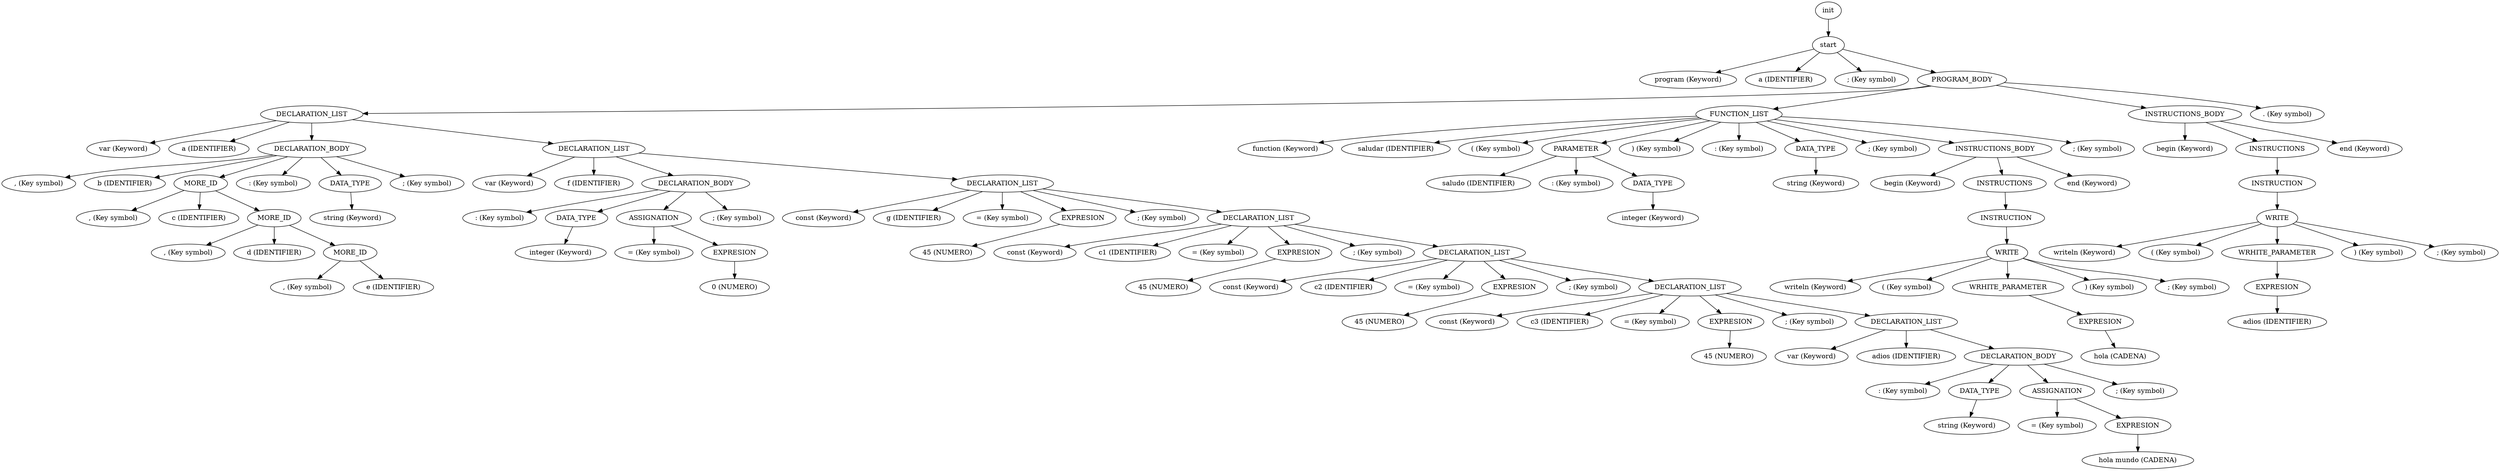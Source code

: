 digraph G{
nodo0[ label="init"];
nodo1[ label ="start"]
nodo0->nodo1; 
nodo2[ label ="program (Keyword)"]
nodo1->nodo2; 
nodo3[ label ="a (IDENTIFIER)"]
nodo1->nodo3; 
nodo4[ label ="; (Key symbol)"]
nodo1->nodo4; 
nodo5[ label ="PROGRAM_BODY"]
nodo1->nodo5; 
nodo6[ label ="DECLARATION_LIST"]
nodo5->nodo6; 
nodo7[ label ="var (Keyword)"]
nodo6->nodo7; 
nodo8[ label ="a (IDENTIFIER)"]
nodo6->nodo8; 
nodo9[ label ="DECLARATION_BODY"]
nodo6->nodo9; 
nodo10[ label =", (Key symbol)"]
nodo9->nodo10; 
nodo11[ label ="b (IDENTIFIER)"]
nodo9->nodo11; 
nodo12[ label ="MORE_ID"]
nodo9->nodo12; 
nodo13[ label =", (Key symbol)"]
nodo12->nodo13; 
nodo14[ label ="c (IDENTIFIER)"]
nodo12->nodo14; 
nodo15[ label ="MORE_ID"]
nodo12->nodo15; 
nodo16[ label =", (Key symbol)"]
nodo15->nodo16; 
nodo17[ label ="d (IDENTIFIER)"]
nodo15->nodo17; 
nodo18[ label ="MORE_ID"]
nodo15->nodo18; 
nodo19[ label =", (Key symbol)"]
nodo18->nodo19; 
nodo20[ label ="e (IDENTIFIER)"]
nodo18->nodo20; 
nodo21[ label =": (Key symbol)"]
nodo9->nodo21; 
nodo22[ label ="DATA_TYPE"]
nodo9->nodo22; 
nodo23[ label ="string (Keyword)"]
nodo22->nodo23; 
nodo24[ label ="; (Key symbol)"]
nodo9->nodo24; 
nodo25[ label ="DECLARATION_LIST"]
nodo6->nodo25; 
nodo26[ label ="var (Keyword)"]
nodo25->nodo26; 
nodo27[ label ="f (IDENTIFIER)"]
nodo25->nodo27; 
nodo28[ label ="DECLARATION_BODY"]
nodo25->nodo28; 
nodo29[ label =": (Key symbol)"]
nodo28->nodo29; 
nodo30[ label ="DATA_TYPE"]
nodo28->nodo30; 
nodo31[ label ="integer (Keyword)"]
nodo30->nodo31; 
nodo32[ label ="ASSIGNATION"]
nodo28->nodo32; 
nodo33[ label ="= (Key symbol)"]
nodo32->nodo33; 
nodo34[ label ="EXPRESION"]
nodo32->nodo34; 
nodo35[ label ="0 (NUMERO)"]
nodo34->nodo35; 
nodo36[ label ="; (Key symbol)"]
nodo28->nodo36; 
nodo37[ label ="DECLARATION_LIST"]
nodo25->nodo37; 
nodo38[ label ="const (Keyword)"]
nodo37->nodo38; 
nodo39[ label ="g (IDENTIFIER)"]
nodo37->nodo39; 
nodo40[ label ="= (Key symbol)"]
nodo37->nodo40; 
nodo41[ label ="EXPRESION"]
nodo37->nodo41; 
nodo42[ label ="45 (NUMERO)"]
nodo41->nodo42; 
nodo43[ label ="; (Key symbol)"]
nodo37->nodo43; 
nodo44[ label ="DECLARATION_LIST"]
nodo37->nodo44; 
nodo45[ label ="const (Keyword)"]
nodo44->nodo45; 
nodo46[ label ="c1 (IDENTIFIER)"]
nodo44->nodo46; 
nodo47[ label ="= (Key symbol)"]
nodo44->nodo47; 
nodo48[ label ="EXPRESION"]
nodo44->nodo48; 
nodo49[ label ="45 (NUMERO)"]
nodo48->nodo49; 
nodo50[ label ="; (Key symbol)"]
nodo44->nodo50; 
nodo51[ label ="DECLARATION_LIST"]
nodo44->nodo51; 
nodo52[ label ="const (Keyword)"]
nodo51->nodo52; 
nodo53[ label ="c2 (IDENTIFIER)"]
nodo51->nodo53; 
nodo54[ label ="= (Key symbol)"]
nodo51->nodo54; 
nodo55[ label ="EXPRESION"]
nodo51->nodo55; 
nodo56[ label ="45 (NUMERO)"]
nodo55->nodo56; 
nodo57[ label ="; (Key symbol)"]
nodo51->nodo57; 
nodo58[ label ="DECLARATION_LIST"]
nodo51->nodo58; 
nodo59[ label ="const (Keyword)"]
nodo58->nodo59; 
nodo60[ label ="c3 (IDENTIFIER)"]
nodo58->nodo60; 
nodo61[ label ="= (Key symbol)"]
nodo58->nodo61; 
nodo62[ label ="EXPRESION"]
nodo58->nodo62; 
nodo63[ label ="45 (NUMERO)"]
nodo62->nodo63; 
nodo64[ label ="; (Key symbol)"]
nodo58->nodo64; 
nodo65[ label ="DECLARATION_LIST"]
nodo58->nodo65; 
nodo66[ label ="var (Keyword)"]
nodo65->nodo66; 
nodo67[ label ="adios (IDENTIFIER)"]
nodo65->nodo67; 
nodo68[ label ="DECLARATION_BODY"]
nodo65->nodo68; 
nodo69[ label =": (Key symbol)"]
nodo68->nodo69; 
nodo70[ label ="DATA_TYPE"]
nodo68->nodo70; 
nodo71[ label ="string (Keyword)"]
nodo70->nodo71; 
nodo72[ label ="ASSIGNATION"]
nodo68->nodo72; 
nodo73[ label ="= (Key symbol)"]
nodo72->nodo73; 
nodo74[ label ="EXPRESION"]
nodo72->nodo74; 
nodo75[ label ="hola mundo (CADENA)"]
nodo74->nodo75; 
nodo76[ label ="; (Key symbol)"]
nodo68->nodo76; 
nodo77[ label ="FUNCTION_LIST"]
nodo5->nodo77; 
nodo78[ label ="function (Keyword)"]
nodo77->nodo78; 
nodo79[ label ="saludar (IDENTIFIER)"]
nodo77->nodo79; 
nodo80[ label ="( (Key symbol)"]
nodo77->nodo80; 
nodo81[ label ="PARAMETER"]
nodo77->nodo81; 
nodo82[ label ="saludo (IDENTIFIER)"]
nodo81->nodo82; 
nodo83[ label =": (Key symbol)"]
nodo81->nodo83; 
nodo84[ label ="DATA_TYPE"]
nodo81->nodo84; 
nodo85[ label ="integer (Keyword)"]
nodo84->nodo85; 
nodo86[ label =") (Key symbol)"]
nodo77->nodo86; 
nodo87[ label =": (Key symbol)"]
nodo77->nodo87; 
nodo88[ label ="DATA_TYPE"]
nodo77->nodo88; 
nodo89[ label ="string (Keyword)"]
nodo88->nodo89; 
nodo90[ label ="; (Key symbol)"]
nodo77->nodo90; 
nodo91[ label ="INSTRUCTIONS_BODY"]
nodo77->nodo91; 
nodo92[ label ="begin (Keyword)"]
nodo91->nodo92; 
nodo93[ label ="INSTRUCTIONS"]
nodo91->nodo93; 
nodo94[ label ="INSTRUCTION"]
nodo93->nodo94; 
nodo95[ label ="WRITE"]
nodo94->nodo95; 
nodo96[ label ="writeln (Keyword)"]
nodo95->nodo96; 
nodo97[ label ="( (Key symbol)"]
nodo95->nodo97; 
nodo98[ label ="WRHITE_PARAMETER"]
nodo95->nodo98; 
nodo99[ label ="EXPRESION"]
nodo98->nodo99; 
nodo100[ label ="hola (CADENA)"]
nodo99->nodo100; 
nodo101[ label =") (Key symbol)"]
nodo95->nodo101; 
nodo102[ label ="; (Key symbol)"]
nodo95->nodo102; 
nodo103[ label ="end (Keyword)"]
nodo91->nodo103; 
nodo104[ label ="; (Key symbol)"]
nodo77->nodo104; 
nodo105[ label ="INSTRUCTIONS_BODY"]
nodo5->nodo105; 
nodo106[ label ="begin (Keyword)"]
nodo105->nodo106; 
nodo107[ label ="INSTRUCTIONS"]
nodo105->nodo107; 
nodo108[ label ="INSTRUCTION"]
nodo107->nodo108; 
nodo109[ label ="WRITE"]
nodo108->nodo109; 
nodo110[ label ="writeln (Keyword)"]
nodo109->nodo110; 
nodo111[ label ="( (Key symbol)"]
nodo109->nodo111; 
nodo112[ label ="WRHITE_PARAMETER"]
nodo109->nodo112; 
nodo113[ label ="EXPRESION"]
nodo112->nodo113; 
nodo114[ label ="adios (IDENTIFIER)"]
nodo113->nodo114; 
nodo115[ label =") (Key symbol)"]
nodo109->nodo115; 
nodo116[ label ="; (Key symbol)"]
nodo109->nodo116; 
nodo117[ label ="end (Keyword)"]
nodo105->nodo117; 
nodo118[ label =". (Key symbol)"]
nodo5->nodo118; 
}